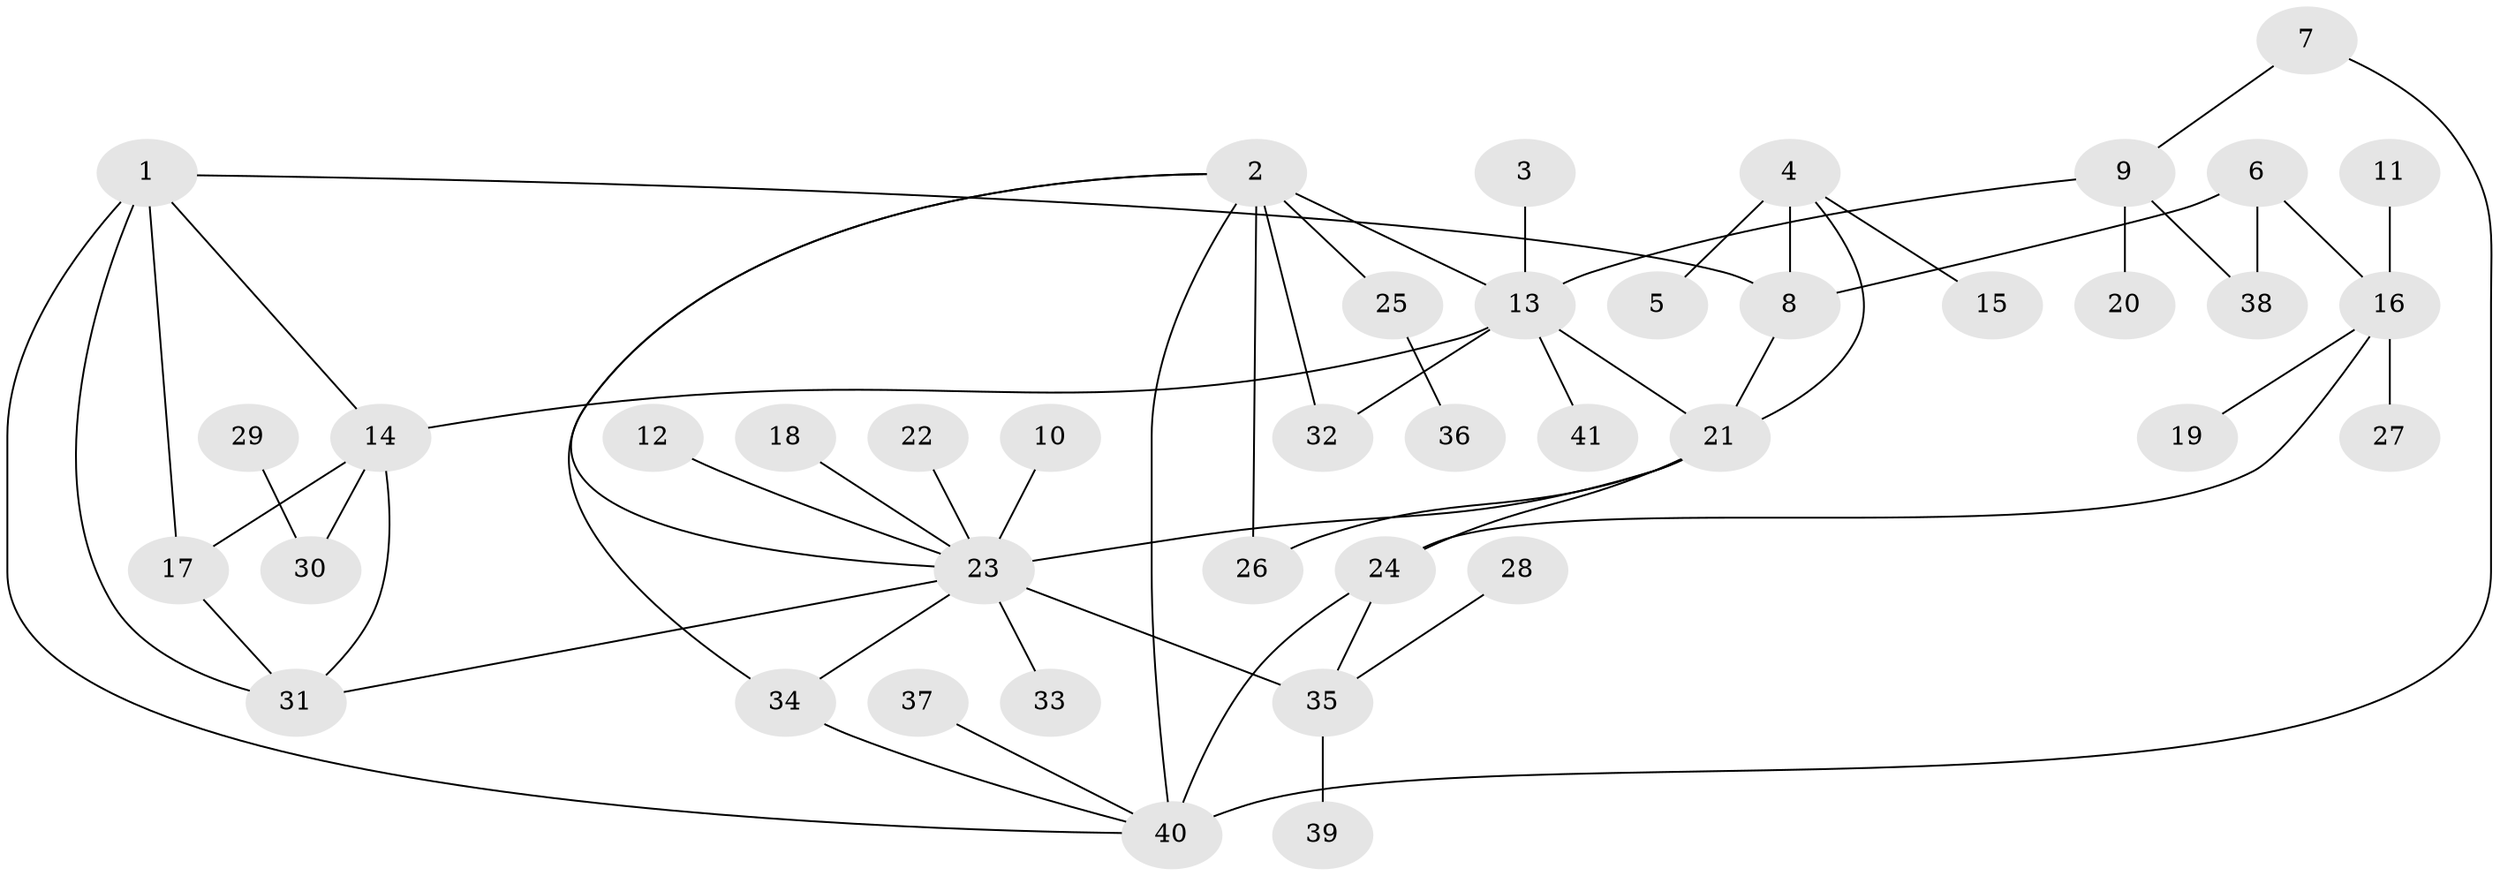 // original degree distribution, {3: 0.08641975308641975, 14: 0.012345679012345678, 7: 0.024691358024691357, 6: 0.04938271604938271, 5: 0.04938271604938271, 4: 0.07407407407407407, 10: 0.024691358024691357, 9: 0.012345679012345678, 8: 0.012345679012345678, 1: 0.5432098765432098, 2: 0.1111111111111111}
// Generated by graph-tools (version 1.1) at 2025/37/03/04/25 23:37:39]
// undirected, 41 vertices, 57 edges
graph export_dot {
  node [color=gray90,style=filled];
  1;
  2;
  3;
  4;
  5;
  6;
  7;
  8;
  9;
  10;
  11;
  12;
  13;
  14;
  15;
  16;
  17;
  18;
  19;
  20;
  21;
  22;
  23;
  24;
  25;
  26;
  27;
  28;
  29;
  30;
  31;
  32;
  33;
  34;
  35;
  36;
  37;
  38;
  39;
  40;
  41;
  1 -- 8 [weight=1.0];
  1 -- 14 [weight=1.0];
  1 -- 17 [weight=1.0];
  1 -- 31 [weight=1.0];
  1 -- 40 [weight=1.0];
  2 -- 13 [weight=1.0];
  2 -- 23 [weight=1.0];
  2 -- 25 [weight=1.0];
  2 -- 26 [weight=1.0];
  2 -- 32 [weight=2.0];
  2 -- 34 [weight=1.0];
  2 -- 40 [weight=1.0];
  3 -- 13 [weight=1.0];
  4 -- 5 [weight=1.0];
  4 -- 8 [weight=2.0];
  4 -- 15 [weight=1.0];
  4 -- 21 [weight=1.0];
  6 -- 8 [weight=2.0];
  6 -- 16 [weight=1.0];
  6 -- 38 [weight=1.0];
  7 -- 9 [weight=1.0];
  7 -- 40 [weight=1.0];
  8 -- 21 [weight=2.0];
  9 -- 13 [weight=1.0];
  9 -- 20 [weight=1.0];
  9 -- 38 [weight=1.0];
  10 -- 23 [weight=1.0];
  11 -- 16 [weight=1.0];
  12 -- 23 [weight=1.0];
  13 -- 14 [weight=1.0];
  13 -- 21 [weight=1.0];
  13 -- 32 [weight=2.0];
  13 -- 41 [weight=1.0];
  14 -- 17 [weight=1.0];
  14 -- 30 [weight=1.0];
  14 -- 31 [weight=1.0];
  16 -- 19 [weight=1.0];
  16 -- 24 [weight=1.0];
  16 -- 27 [weight=1.0];
  17 -- 31 [weight=1.0];
  18 -- 23 [weight=1.0];
  21 -- 23 [weight=1.0];
  21 -- 24 [weight=1.0];
  21 -- 26 [weight=1.0];
  22 -- 23 [weight=1.0];
  23 -- 31 [weight=1.0];
  23 -- 33 [weight=1.0];
  23 -- 34 [weight=1.0];
  23 -- 35 [weight=3.0];
  24 -- 35 [weight=1.0];
  24 -- 40 [weight=3.0];
  25 -- 36 [weight=1.0];
  28 -- 35 [weight=1.0];
  29 -- 30 [weight=1.0];
  34 -- 40 [weight=1.0];
  35 -- 39 [weight=1.0];
  37 -- 40 [weight=1.0];
}
